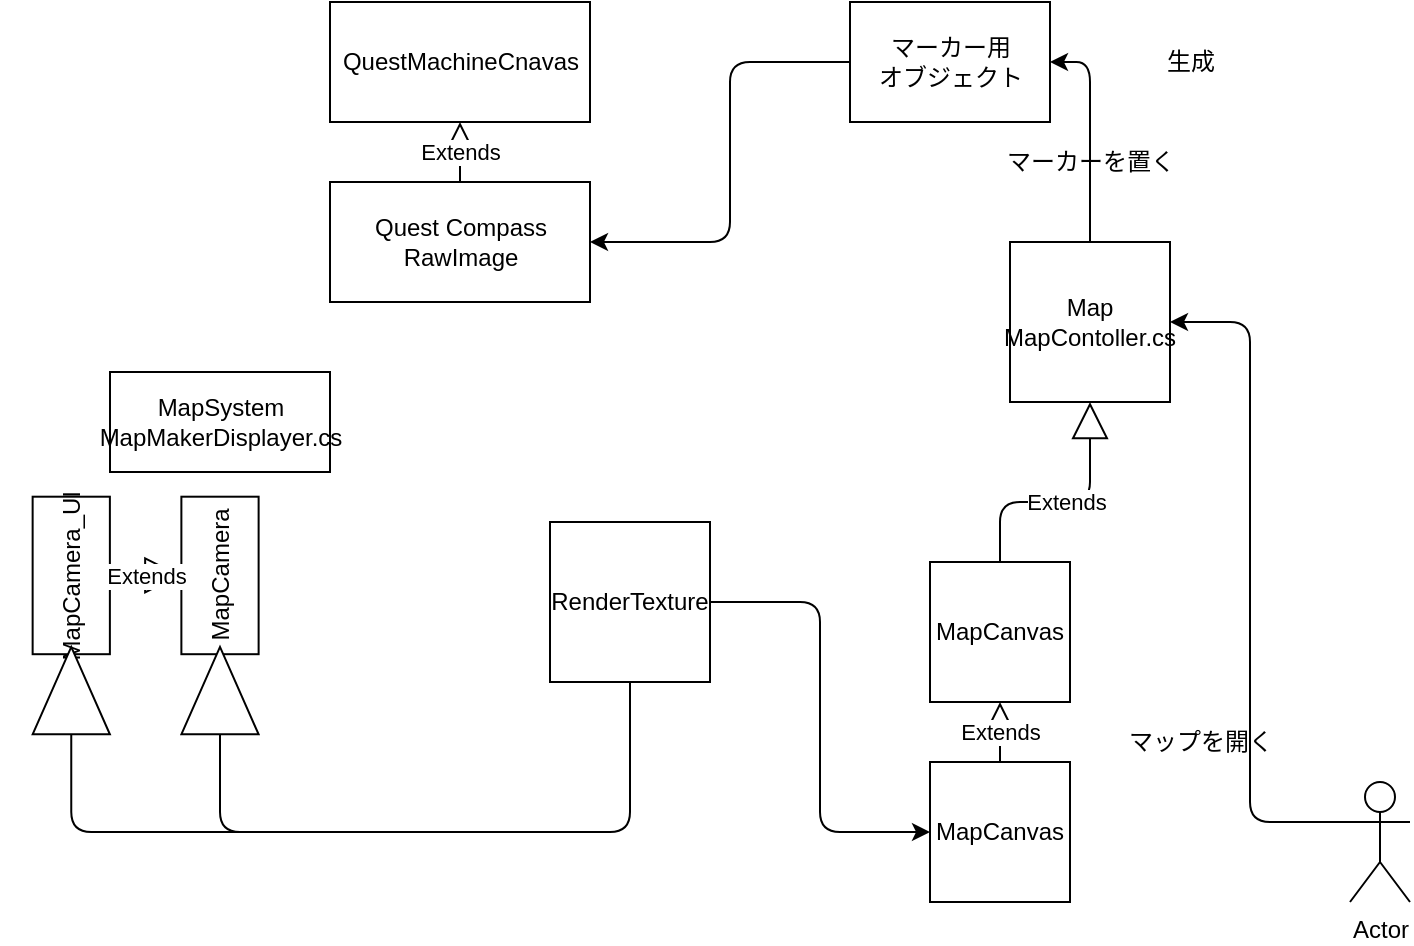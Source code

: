 <mxfile>
    <diagram id="J57QORw8lSQp_A1zMG5R" name="Page-1">
        <mxGraphModel dx="373" dy="658" grid="1" gridSize="10" guides="1" tooltips="1" connect="1" arrows="1" fold="1" page="1" pageScale="1" pageWidth="827" pageHeight="1169" math="0" shadow="0">
            <root>
                <mxCell id="0"/>
                <mxCell id="1" parent="0"/>
                <mxCell id="2" value="MapSystem&lt;br&gt;MapMakerDisplayer.cs" style="html=1;" vertex="1" parent="1">
                    <mxGeometry x="100" y="205" width="110" height="50" as="geometry"/>
                </mxCell>
                <mxCell id="3" value="Actor" style="shape=umlActor;verticalLabelPosition=bottom;verticalAlign=top;html=1;" vertex="1" parent="1">
                    <mxGeometry x="720" y="410" width="30" height="60" as="geometry"/>
                </mxCell>
                <mxCell id="6" value="" style="group" vertex="1" connectable="0" parent="1">
                    <mxGeometry x="120" y="285" width="70" height="70" as="geometry"/>
                </mxCell>
                <mxCell id="4" value="MapCamera" style="rounded=0;whiteSpace=wrap;html=1;rotation=-90;" vertex="1" parent="6">
                    <mxGeometry x="-4.375" y="2.414" width="78.75" height="38.621" as="geometry"/>
                </mxCell>
                <mxCell id="5" value="" style="triangle;whiteSpace=wrap;html=1;rotation=-90;" vertex="1" parent="1">
                    <mxGeometry x="133.125" y="345.001" width="43.75" height="38.621" as="geometry"/>
                </mxCell>
                <mxCell id="7" value="Map&lt;br&gt;MapContoller.cs" style="whiteSpace=wrap;html=1;aspect=fixed;" vertex="1" parent="1">
                    <mxGeometry x="550" y="140" width="80" height="80" as="geometry"/>
                </mxCell>
                <mxCell id="8" value="" style="edgeStyle=elbowEdgeStyle;elbow=horizontal;endArrow=classic;html=1;exitX=0;exitY=0.333;exitDx=0;exitDy=0;exitPerimeter=0;entryX=1;entryY=0.5;entryDx=0;entryDy=0;" edge="1" parent="1" source="3" target="7">
                    <mxGeometry width="50" height="50" relative="1" as="geometry">
                        <mxPoint x="560" y="430" as="sourcePoint"/>
                        <mxPoint x="610" y="380" as="targetPoint"/>
                        <Array as="points">
                            <mxPoint x="670" y="210"/>
                            <mxPoint x="590" y="400"/>
                        </Array>
                    </mxGeometry>
                </mxCell>
                <mxCell id="9" value="マップを開く" style="text;html=1;align=center;verticalAlign=middle;resizable=0;points=[];autosize=1;strokeColor=none;fillColor=none;" vertex="1" parent="1">
                    <mxGeometry x="600" y="380" width="90" height="20" as="geometry"/>
                </mxCell>
                <mxCell id="10" value="" style="edgeStyle=elbowEdgeStyle;elbow=horizontal;endArrow=classic;html=1;exitX=1;exitY=0.5;exitDx=0;exitDy=0;entryX=0;entryY=0.5;entryDx=0;entryDy=0;startArrow=none;" edge="1" parent="1" source="15" target="13">
                    <mxGeometry width="50" height="50" relative="1" as="geometry">
                        <mxPoint x="320" y="350" as="sourcePoint"/>
                        <mxPoint x="370" y="300" as="targetPoint"/>
                    </mxGeometry>
                </mxCell>
                <mxCell id="11" value="MapCanvas" style="whiteSpace=wrap;html=1;aspect=fixed;" vertex="1" parent="1">
                    <mxGeometry x="510" y="300" width="70" height="70" as="geometry"/>
                </mxCell>
                <mxCell id="12" value="Extends" style="endArrow=block;endSize=16;endFill=0;html=1;entryX=0.5;entryY=1;entryDx=0;entryDy=0;exitX=0.5;exitY=0;exitDx=0;exitDy=0;" edge="1" parent="1" source="11" target="7">
                    <mxGeometry width="160" relative="1" as="geometry">
                        <mxPoint x="360" y="450" as="sourcePoint"/>
                        <mxPoint x="520" y="450" as="targetPoint"/>
                        <Array as="points">
                            <mxPoint x="545" y="270"/>
                            <mxPoint x="590" y="270"/>
                        </Array>
                    </mxGeometry>
                </mxCell>
                <mxCell id="13" value="MapCanvas" style="whiteSpace=wrap;html=1;aspect=fixed;" vertex="1" parent="1">
                    <mxGeometry x="510" y="400" width="70" height="70" as="geometry"/>
                </mxCell>
                <mxCell id="14" value="Extends" style="endArrow=block;endSize=16;endFill=0;html=1;entryX=0.5;entryY=1;entryDx=0;entryDy=0;exitX=0.5;exitY=0;exitDx=0;exitDy=0;" edge="1" parent="1" source="13" target="11">
                    <mxGeometry width="160" relative="1" as="geometry">
                        <mxPoint x="360" y="450" as="sourcePoint"/>
                        <mxPoint x="520" y="450" as="targetPoint"/>
                    </mxGeometry>
                </mxCell>
                <mxCell id="15" value="RenderTexture" style="whiteSpace=wrap;html=1;aspect=fixed;" vertex="1" parent="1">
                    <mxGeometry x="320" y="280" width="80" height="80" as="geometry"/>
                </mxCell>
                <mxCell id="16" value="" style="edgeStyle=elbowEdgeStyle;elbow=horizontal;endArrow=none;html=1;exitX=0;exitY=0.5;exitDx=0;exitDy=0;entryX=0;entryY=0.5;entryDx=0;entryDy=0;" edge="1" parent="1" source="5">
                    <mxGeometry width="50" height="50" relative="1" as="geometry">
                        <mxPoint x="174.31" y="306.724" as="sourcePoint"/>
                        <mxPoint x="290.0" y="435" as="targetPoint"/>
                        <Array as="points">
                            <mxPoint x="155" y="435"/>
                        </Array>
                    </mxGeometry>
                </mxCell>
                <mxCell id="19" value="" style="group" vertex="1" connectable="0" parent="1">
                    <mxGeometry x="45.63" y="285" width="70" height="70" as="geometry"/>
                </mxCell>
                <mxCell id="20" value="MapCamera_UI" style="rounded=0;whiteSpace=wrap;html=1;rotation=-90;" vertex="1" parent="19">
                    <mxGeometry x="-4.375" y="2.414" width="78.75" height="38.621" as="geometry"/>
                </mxCell>
                <mxCell id="21" value="" style="triangle;whiteSpace=wrap;html=1;rotation=-90;" vertex="1" parent="1">
                    <mxGeometry x="58.755" y="345.001" width="43.75" height="38.621" as="geometry"/>
                </mxCell>
                <mxCell id="22" value="Extends" style="endArrow=block;endSize=16;endFill=0;html=1;exitX=0.5;exitY=1;exitDx=0;exitDy=0;" edge="1" parent="1" source="20" target="4">
                    <mxGeometry width="160" relative="1" as="geometry">
                        <mxPoint x="190" y="365" as="sourcePoint"/>
                        <mxPoint x="350" y="365" as="targetPoint"/>
                    </mxGeometry>
                </mxCell>
                <mxCell id="23" value="" style="edgeStyle=elbowEdgeStyle;elbow=horizontal;endArrow=none;html=1;exitX=0;exitY=0.5;exitDx=0;exitDy=0;entryX=0.5;entryY=1;entryDx=0;entryDy=0;" edge="1" parent="1" source="21" target="15">
                    <mxGeometry width="50" height="50" relative="1" as="geometry">
                        <mxPoint x="184.31" y="316.724" as="sourcePoint"/>
                        <mxPoint x="290" y="435" as="targetPoint"/>
                        <Array as="points">
                            <mxPoint x="81" y="435"/>
                        </Array>
                    </mxGeometry>
                </mxCell>
                <mxCell id="24" value="QuestMachineCnavas" style="html=1;" vertex="1" parent="1">
                    <mxGeometry x="210" y="20" width="130" height="60" as="geometry"/>
                </mxCell>
                <mxCell id="25" value="Quest Compass&lt;br&gt;RawImage" style="html=1;" vertex="1" parent="1">
                    <mxGeometry x="210" y="110" width="130" height="60" as="geometry"/>
                </mxCell>
                <mxCell id="26" value="Extends" style="endArrow=block;endSize=16;endFill=0;html=1;entryX=0.5;entryY=1;entryDx=0;entryDy=0;exitX=0.5;exitY=0;exitDx=0;exitDy=0;" edge="1" parent="1" source="25" target="24">
                    <mxGeometry width="160" relative="1" as="geometry">
                        <mxPoint x="555" y="410" as="sourcePoint"/>
                        <mxPoint x="555" y="380" as="targetPoint"/>
                    </mxGeometry>
                </mxCell>
                <mxCell id="27" value="マーカーを置く" style="text;html=1;align=center;verticalAlign=middle;resizable=0;points=[];autosize=1;strokeColor=none;fillColor=none;" vertex="1" parent="1">
                    <mxGeometry x="540" y="90" width="100" height="20" as="geometry"/>
                </mxCell>
                <mxCell id="28" value="" style="edgeStyle=elbowEdgeStyle;elbow=horizontal;endArrow=classic;html=1;exitX=0.5;exitY=0;exitDx=0;exitDy=0;entryX=1;entryY=0.5;entryDx=0;entryDy=0;" edge="1" parent="1" source="7" target="29">
                    <mxGeometry width="50" height="50" relative="1" as="geometry">
                        <mxPoint x="730" y="440" as="sourcePoint"/>
                        <mxPoint x="640" y="190" as="targetPoint"/>
                        <Array as="points">
                            <mxPoint x="590" y="70"/>
                            <mxPoint x="600" y="410"/>
                        </Array>
                    </mxGeometry>
                </mxCell>
                <mxCell id="29" value="マーカー用&lt;br&gt;オブジェクト" style="html=1;" vertex="1" parent="1">
                    <mxGeometry x="470" y="20" width="100" height="60" as="geometry"/>
                </mxCell>
                <mxCell id="30" value="生成" style="text;html=1;align=center;verticalAlign=middle;resizable=0;points=[];autosize=1;strokeColor=none;fillColor=none;" vertex="1" parent="1">
                    <mxGeometry x="620" y="40" width="40" height="20" as="geometry"/>
                </mxCell>
                <mxCell id="31" value="" style="edgeStyle=elbowEdgeStyle;elbow=horizontal;endArrow=classic;html=1;exitX=0;exitY=0.5;exitDx=0;exitDy=0;entryX=1;entryY=0.5;entryDx=0;entryDy=0;" edge="1" parent="1" source="29" target="25">
                    <mxGeometry width="50" height="50" relative="1" as="geometry">
                        <mxPoint x="600" y="150" as="sourcePoint"/>
                        <mxPoint x="580" y="60" as="targetPoint"/>
                        <Array as="points">
                            <mxPoint x="410" y="90"/>
                            <mxPoint x="610" y="420"/>
                        </Array>
                    </mxGeometry>
                </mxCell>
            </root>
        </mxGraphModel>
    </diagram>
</mxfile>